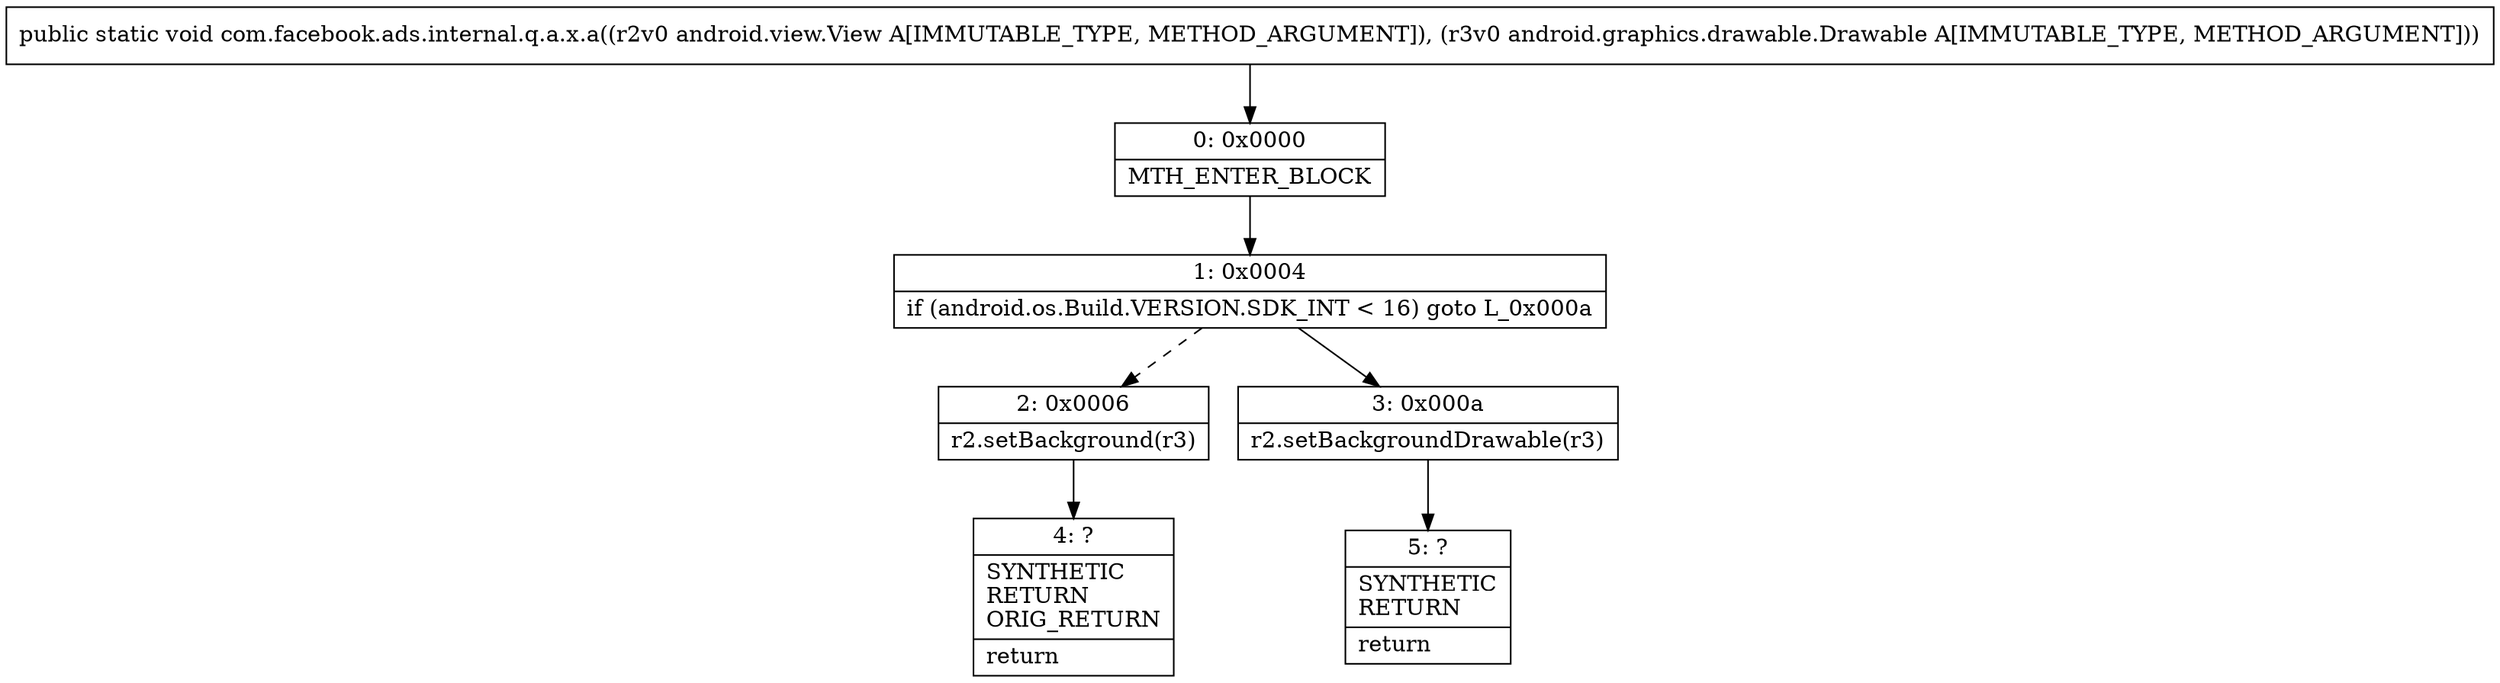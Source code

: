 digraph "CFG forcom.facebook.ads.internal.q.a.x.a(Landroid\/view\/View;Landroid\/graphics\/drawable\/Drawable;)V" {
Node_0 [shape=record,label="{0\:\ 0x0000|MTH_ENTER_BLOCK\l}"];
Node_1 [shape=record,label="{1\:\ 0x0004|if (android.os.Build.VERSION.SDK_INT \< 16) goto L_0x000a\l}"];
Node_2 [shape=record,label="{2\:\ 0x0006|r2.setBackground(r3)\l}"];
Node_3 [shape=record,label="{3\:\ 0x000a|r2.setBackgroundDrawable(r3)\l}"];
Node_4 [shape=record,label="{4\:\ ?|SYNTHETIC\lRETURN\lORIG_RETURN\l|return\l}"];
Node_5 [shape=record,label="{5\:\ ?|SYNTHETIC\lRETURN\l|return\l}"];
MethodNode[shape=record,label="{public static void com.facebook.ads.internal.q.a.x.a((r2v0 android.view.View A[IMMUTABLE_TYPE, METHOD_ARGUMENT]), (r3v0 android.graphics.drawable.Drawable A[IMMUTABLE_TYPE, METHOD_ARGUMENT])) }"];
MethodNode -> Node_0;
Node_0 -> Node_1;
Node_1 -> Node_2[style=dashed];
Node_1 -> Node_3;
Node_2 -> Node_4;
Node_3 -> Node_5;
}

